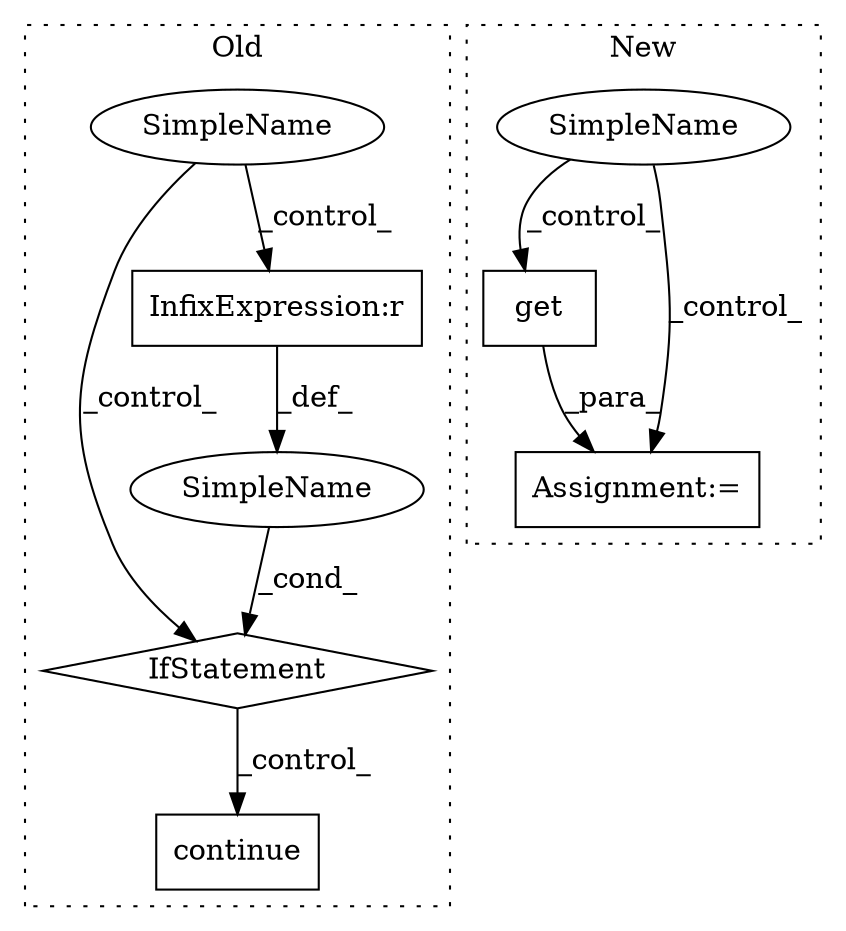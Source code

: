 digraph G {
subgraph cluster0 {
1 [label="continue" a="18" s="1630" l="9" shape="box"];
3 [label="IfStatement" a="25" s="1598,1616" l="4,2" shape="diamond"];
4 [label="SimpleName" a="42" s="" l="" shape="ellipse"];
6 [label="SimpleName" a="42" s="" l="" shape="ellipse"];
8 [label="InfixExpression:r" a="27" s="1608" l="4" shape="box"];
label = "Old";
style="dotted";
}
subgraph cluster1 {
2 [label="get" a="32" s="1617,1667" l="4,1" shape="box"];
5 [label="Assignment:=" a="7" s="1603" l="1" shape="box"];
7 [label="SimpleName" a="42" s="" l="" shape="ellipse"];
label = "New";
style="dotted";
}
2 -> 5 [label="_para_"];
3 -> 1 [label="_control_"];
4 -> 3 [label="_cond_"];
6 -> 8 [label="_control_"];
6 -> 3 [label="_control_"];
7 -> 5 [label="_control_"];
7 -> 2 [label="_control_"];
8 -> 4 [label="_def_"];
}
